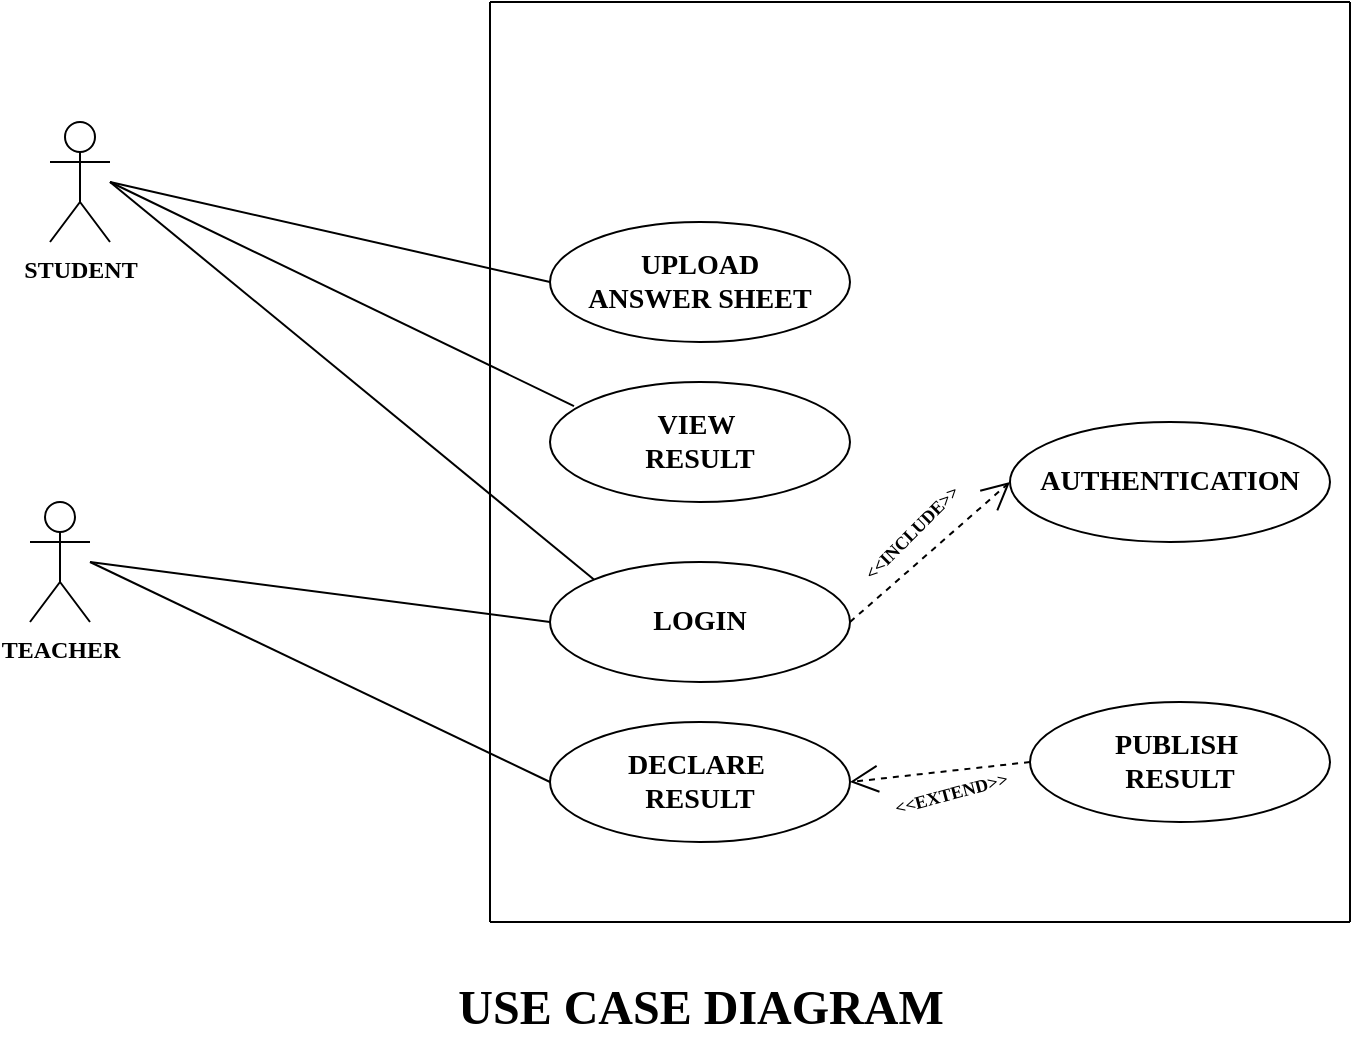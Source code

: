 <mxfile version="20.5.3" type="embed"><diagram name="Page-1" id="5Bxpq9-DwpG8jnzYR9lB"><mxGraphModel dx="956" dy="534" grid="1" gridSize="10" guides="1" tooltips="1" connect="1" arrows="1" fold="1" page="1" pageScale="1" pageWidth="850" pageHeight="1100" math="0" shadow="0"><root><mxCell id="0"/><mxCell id="1" parent="0"/><mxCell id="T9OIXDtlUGwoTDbXOJ1C-1" value="&lt;b&gt;&lt;font face=&quot;Verdana&quot;&gt;STUDENT&lt;/font&gt;&lt;/b&gt;" style="shape=umlActor;verticalLabelPosition=bottom;verticalAlign=top;html=1;outlineConnect=0;" parent="1" vertex="1"><mxGeometry x="100" y="100" width="30" height="60" as="geometry"/></mxCell><mxCell id="T9OIXDtlUGwoTDbXOJ1C-4" value="&lt;font face=&quot;Verdana&quot;&gt;&lt;b&gt;TEACHER&lt;/b&gt;&lt;/font&gt;" style="shape=umlActor;verticalLabelPosition=bottom;verticalAlign=top;html=1;outlineConnect=0;" parent="1" vertex="1"><mxGeometry x="90" y="290" width="30" height="60" as="geometry"/></mxCell><mxCell id="T9OIXDtlUGwoTDbXOJ1C-5" value="&lt;font face=&quot;Verdana&quot;&gt;&lt;span style=&quot;font-size: 14px;&quot;&gt;&lt;b&gt;UPLOAD&lt;br&gt;ANSWER SHEET&lt;br&gt;&lt;/b&gt;&lt;/span&gt;&lt;/font&gt;" style="ellipse;whiteSpace=wrap;html=1;" parent="1" vertex="1"><mxGeometry x="350" y="150" width="150" height="60" as="geometry"/></mxCell><mxCell id="T9OIXDtlUGwoTDbXOJ1C-6" value="&lt;font face=&quot;Verdana&quot;&gt;&lt;span style=&quot;font-size: 14px;&quot;&gt;&lt;b&gt;VIEW&amp;nbsp;&lt;br&gt;RESULT&lt;br&gt;&lt;/b&gt;&lt;/span&gt;&lt;/font&gt;" style="ellipse;whiteSpace=wrap;html=1;" parent="1" vertex="1"><mxGeometry x="350" y="230" width="150" height="60" as="geometry"/></mxCell><mxCell id="T9OIXDtlUGwoTDbXOJ1C-7" value="&lt;font face=&quot;Verdana&quot;&gt;&lt;span style=&quot;font-size: 14px;&quot;&gt;&lt;b&gt;LOGIN&lt;/b&gt;&lt;/span&gt;&lt;/font&gt;" style="ellipse;whiteSpace=wrap;html=1;" parent="1" vertex="1"><mxGeometry x="350" y="320" width="150" height="60" as="geometry"/></mxCell><mxCell id="T9OIXDtlUGwoTDbXOJ1C-8" value="&lt;font face=&quot;Verdana&quot;&gt;&lt;span style=&quot;font-size: 14px;&quot;&gt;&lt;b&gt;DECLARE&amp;nbsp;&lt;br&gt;RESULT&lt;br&gt;&lt;/b&gt;&lt;/span&gt;&lt;/font&gt;" style="ellipse;whiteSpace=wrap;html=1;" parent="1" vertex="1"><mxGeometry x="350" y="400" width="150" height="60" as="geometry"/></mxCell><mxCell id="T9OIXDtlUGwoTDbXOJ1C-10" value="&lt;font face=&quot;Verdana&quot;&gt;&lt;span style=&quot;font-size: 14px;&quot;&gt;&lt;b&gt;PUBLISH&amp;nbsp;&lt;br&gt;RESULT&lt;br&gt;&lt;/b&gt;&lt;/span&gt;&lt;/font&gt;" style="ellipse;whiteSpace=wrap;html=1;" parent="1" vertex="1"><mxGeometry x="590" y="390" width="150" height="60" as="geometry"/></mxCell><mxCell id="T9OIXDtlUGwoTDbXOJ1C-12" value="" style="endArrow=none;html=1;rounded=0;entryX=0;entryY=0.5;entryDx=0;entryDy=0;" parent="1" target="T9OIXDtlUGwoTDbXOJ1C-5" edge="1"><mxGeometry width="50" height="50" relative="1" as="geometry"><mxPoint x="130" y="130" as="sourcePoint"/><mxPoint x="360" y="110" as="targetPoint"/></mxGeometry></mxCell><mxCell id="T9OIXDtlUGwoTDbXOJ1C-13" value="" style="endArrow=none;html=1;rounded=0;entryX=0.08;entryY=0.201;entryDx=0;entryDy=0;entryPerimeter=0;" parent="1" target="T9OIXDtlUGwoTDbXOJ1C-6" edge="1"><mxGeometry width="50" height="50" relative="1" as="geometry"><mxPoint x="130" y="130" as="sourcePoint"/><mxPoint x="360" y="190" as="targetPoint"/></mxGeometry></mxCell><mxCell id="T9OIXDtlUGwoTDbXOJ1C-14" value="" style="endArrow=none;html=1;rounded=0;entryX=0;entryY=0;entryDx=0;entryDy=0;" parent="1" target="T9OIXDtlUGwoTDbXOJ1C-7" edge="1"><mxGeometry width="50" height="50" relative="1" as="geometry"><mxPoint x="130" y="130" as="sourcePoint"/><mxPoint x="350" y="350" as="targetPoint"/></mxGeometry></mxCell><mxCell id="T9OIXDtlUGwoTDbXOJ1C-15" value="" style="endArrow=none;html=1;rounded=0;entryX=0;entryY=0.5;entryDx=0;entryDy=0;" parent="1" target="T9OIXDtlUGwoTDbXOJ1C-7" edge="1"><mxGeometry width="50" height="50" relative="1" as="geometry"><mxPoint x="120" y="320" as="sourcePoint"/><mxPoint x="358" y="512" as="targetPoint"/></mxGeometry></mxCell><mxCell id="T9OIXDtlUGwoTDbXOJ1C-16" value="" style="endArrow=none;html=1;rounded=0;entryX=0;entryY=0.5;entryDx=0;entryDy=0;" parent="1" target="T9OIXDtlUGwoTDbXOJ1C-8" edge="1"><mxGeometry width="50" height="50" relative="1" as="geometry"><mxPoint x="120" y="320" as="sourcePoint"/><mxPoint x="360" y="420" as="targetPoint"/></mxGeometry></mxCell><mxCell id="T9OIXDtlUGwoTDbXOJ1C-26" value="" style="endArrow=open;endSize=12;dashed=1;html=1;rounded=0;fontFamily=Helvetica;fontSize=12;fontColor=default;entryX=1;entryY=0.5;entryDx=0;entryDy=0;exitX=0;exitY=0.5;exitDx=0;exitDy=0;" parent="1" source="T9OIXDtlUGwoTDbXOJ1C-10" target="T9OIXDtlUGwoTDbXOJ1C-8" edge="1"><mxGeometry width="160" relative="1" as="geometry"><mxPoint x="550" y="410" as="sourcePoint"/><mxPoint x="612" y="460" as="targetPoint"/><Array as="points"/></mxGeometry></mxCell><mxCell id="T9OIXDtlUGwoTDbXOJ1C-27" value="&lt;font face=&quot;Verdana&quot;&gt;&lt;span style=&quot;font-size: 14px;&quot;&gt;&lt;b&gt;AUTHENTICATION&lt;br&gt;&lt;/b&gt;&lt;/span&gt;&lt;/font&gt;" style="ellipse;whiteSpace=wrap;html=1;" parent="1" vertex="1"><mxGeometry x="580" y="250" width="160" height="60" as="geometry"/></mxCell><mxCell id="T9OIXDtlUGwoTDbXOJ1C-28" value="" style="endArrow=open;endSize=12;dashed=1;html=1;rounded=0;fontFamily=Helvetica;fontSize=12;fontColor=default;entryX=0;entryY=0.5;entryDx=0;entryDy=0;exitX=1;exitY=0.5;exitDx=0;exitDy=0;" parent="1" source="T9OIXDtlUGwoTDbXOJ1C-7" target="T9OIXDtlUGwoTDbXOJ1C-27" edge="1"><mxGeometry width="160" relative="1" as="geometry"><mxPoint x="590" y="230" as="sourcePoint"/><mxPoint x="500" y="240" as="targetPoint"/><Array as="points"/></mxGeometry></mxCell><mxCell id="T9OIXDtlUGwoTDbXOJ1C-29" value="&lt;font style=&quot;font-size: 9px;&quot; face=&quot;Verdana&quot;&gt;&lt;b&gt;&amp;lt;&amp;lt;&lt;font style=&quot;&quot;&gt;INCLUDE&lt;/font&gt;&amp;gt;&amp;gt;&lt;/b&gt;&lt;/font&gt;" style="text;html=1;align=center;verticalAlign=middle;resizable=0;points=[];autosize=1;strokeColor=none;fillColor=none;fontSize=12;fontFamily=Helvetica;fontColor=default;rotation=-45;" parent="1" vertex="1"><mxGeometry x="480" y="290" width="100" height="30" as="geometry"/></mxCell><mxCell id="T9OIXDtlUGwoTDbXOJ1C-30" value="&lt;font style=&quot;font-size: 9px;&quot; face=&quot;Verdana&quot;&gt;&lt;b&gt;&amp;lt;&amp;lt;EXTEND&amp;gt;&amp;gt;&lt;/b&gt;&lt;/font&gt;" style="text;html=1;align=center;verticalAlign=middle;resizable=0;points=[];autosize=1;strokeColor=none;fillColor=none;fontSize=12;fontFamily=Helvetica;fontColor=default;rotation=-15;" parent="1" vertex="1"><mxGeometry x="500" y="420" width="100" height="30" as="geometry"/></mxCell><mxCell id="T9OIXDtlUGwoTDbXOJ1C-33" value="" style="endArrow=none;html=1;rounded=0;fontFamily=Helvetica;fontSize=12;fontColor=default;" parent="1" edge="1"><mxGeometry width="50" height="50" relative="1" as="geometry"><mxPoint x="320" y="500" as="sourcePoint"/><mxPoint x="320" y="40" as="targetPoint"/></mxGeometry></mxCell><mxCell id="T9OIXDtlUGwoTDbXOJ1C-34" value="" style="endArrow=none;html=1;rounded=0;fontFamily=Helvetica;fontSize=12;fontColor=default;" parent="1" edge="1"><mxGeometry width="50" height="50" relative="1" as="geometry"><mxPoint x="750" y="500" as="sourcePoint"/><mxPoint x="750" y="40" as="targetPoint"/></mxGeometry></mxCell><mxCell id="T9OIXDtlUGwoTDbXOJ1C-35" value="" style="endArrow=none;html=1;rounded=0;fontFamily=Helvetica;fontSize=12;fontColor=default;" parent="1" edge="1"><mxGeometry width="50" height="50" relative="1" as="geometry"><mxPoint x="320" y="40" as="sourcePoint"/><mxPoint x="750" y="40" as="targetPoint"/></mxGeometry></mxCell><mxCell id="T9OIXDtlUGwoTDbXOJ1C-36" value="" style="endArrow=none;html=1;rounded=0;fontFamily=Helvetica;fontSize=12;fontColor=default;" parent="1" edge="1"><mxGeometry width="50" height="50" relative="1" as="geometry"><mxPoint x="320" y="500" as="sourcePoint"/><mxPoint x="750" y="500" as="targetPoint"/></mxGeometry></mxCell><mxCell id="T9OIXDtlUGwoTDbXOJ1C-37" value="&lt;font style=&quot;font-size: 24px;&quot; face=&quot;Verdana&quot;&gt;&lt;b&gt;USE CASE DIAGRAM&lt;/b&gt;&lt;/font&gt;" style="text;html=1;align=center;verticalAlign=middle;resizable=0;points=[];autosize=1;strokeColor=none;fillColor=none;fontSize=12;fontFamily=Helvetica;fontColor=default;" parent="1" vertex="1"><mxGeometry x="280" y="523" width="290" height="40" as="geometry"/></mxCell></root></mxGraphModel></diagram></mxfile>